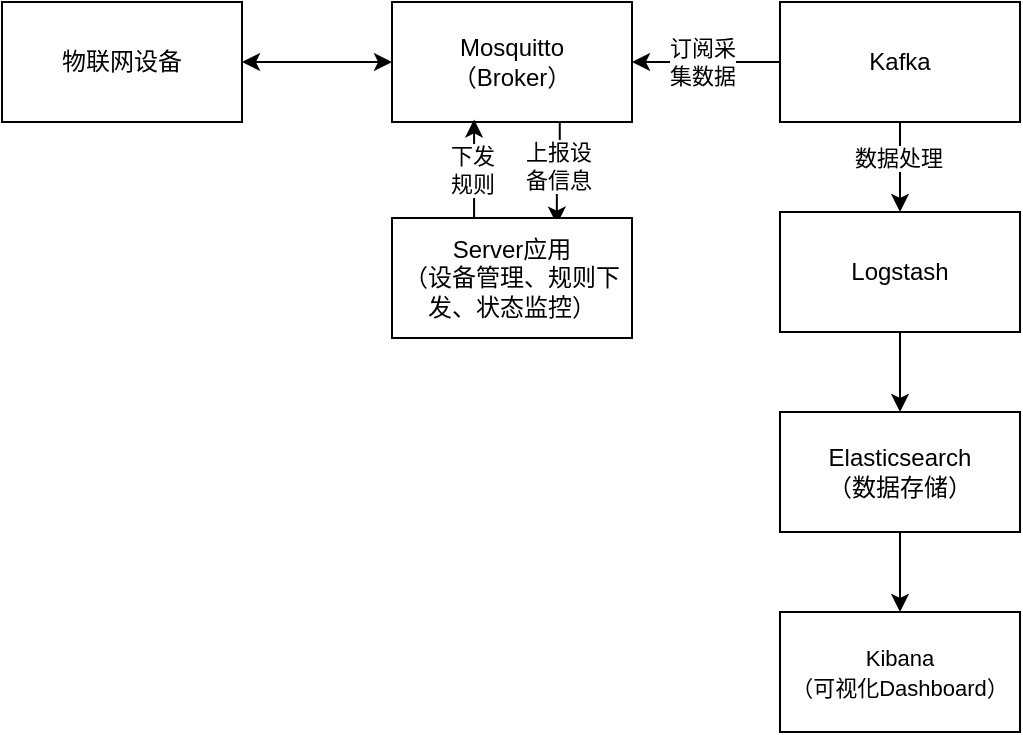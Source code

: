 <mxfile version="26.0.14">
  <diagram name="第 1 页" id="PvtnynNV7M-P_bDML6N9">
    <mxGraphModel dx="967" dy="573" grid="0" gridSize="10" guides="1" tooltips="1" connect="1" arrows="1" fold="1" page="1" pageScale="1" pageWidth="2339" pageHeight="3300" math="0" shadow="0">
      <root>
        <mxCell id="0" />
        <mxCell id="1" parent="0" />
        <mxCell id="tGZQAkcU19CuK300Gd-0-13" value="" style="edgeStyle=orthogonalEdgeStyle;rounded=0;orthogonalLoop=1;jettySize=auto;html=1;strokeColor=default;startArrow=classic;startFill=1;" edge="1" parent="1" source="tGZQAkcU19CuK300Gd-0-1" target="tGZQAkcU19CuK300Gd-0-2">
          <mxGeometry relative="1" as="geometry" />
        </mxCell>
        <mxCell id="tGZQAkcU19CuK300Gd-0-1" value="物联网设备" style="rounded=0;whiteSpace=wrap;html=1;" vertex="1" parent="1">
          <mxGeometry x="202" y="136" width="120" height="60" as="geometry" />
        </mxCell>
        <mxCell id="tGZQAkcU19CuK300Gd-0-14" value="" style="edgeStyle=orthogonalEdgeStyle;rounded=0;orthogonalLoop=1;jettySize=auto;html=1;startArrow=classic;startFill=1;endArrow=none;" edge="1" parent="1" source="tGZQAkcU19CuK300Gd-0-2" target="tGZQAkcU19CuK300Gd-0-3">
          <mxGeometry relative="1" as="geometry" />
        </mxCell>
        <mxCell id="tGZQAkcU19CuK300Gd-0-25" value="订阅采&lt;div&gt;集数据&lt;/div&gt;" style="edgeLabel;html=1;align=center;verticalAlign=middle;resizable=0;points=[];" vertex="1" connectable="0" parent="tGZQAkcU19CuK300Gd-0-14">
          <mxGeometry x="-0.054" relative="1" as="geometry">
            <mxPoint as="offset" />
          </mxGeometry>
        </mxCell>
        <mxCell id="tGZQAkcU19CuK300Gd-0-22" style="edgeStyle=orthogonalEdgeStyle;rounded=0;orthogonalLoop=1;jettySize=auto;html=1;exitX=0.699;exitY=0.988;exitDx=0;exitDy=0;exitPerimeter=0;entryX=0.687;entryY=0.055;entryDx=0;entryDy=0;entryPerimeter=0;" edge="1" parent="1" source="tGZQAkcU19CuK300Gd-0-2" target="tGZQAkcU19CuK300Gd-0-8">
          <mxGeometry relative="1" as="geometry">
            <mxPoint x="481" y="240" as="targetPoint" />
          </mxGeometry>
        </mxCell>
        <mxCell id="tGZQAkcU19CuK300Gd-0-23" value="上报设&lt;br&gt;备信息" style="edgeLabel;html=1;align=center;verticalAlign=middle;resizable=0;points=[];" vertex="1" connectable="0" parent="tGZQAkcU19CuK300Gd-0-22">
          <mxGeometry x="-0.22" y="-1" relative="1" as="geometry">
            <mxPoint y="1" as="offset" />
          </mxGeometry>
        </mxCell>
        <mxCell id="tGZQAkcU19CuK300Gd-0-2" value="Mosquitto&lt;br&gt;（Broker）" style="rounded=0;whiteSpace=wrap;html=1;" vertex="1" parent="1">
          <mxGeometry x="397" y="136" width="120" height="60" as="geometry" />
        </mxCell>
        <mxCell id="tGZQAkcU19CuK300Gd-0-15" value="" style="edgeStyle=orthogonalEdgeStyle;rounded=0;orthogonalLoop=1;jettySize=auto;html=1;" edge="1" parent="1" source="tGZQAkcU19CuK300Gd-0-3" target="tGZQAkcU19CuK300Gd-0-10">
          <mxGeometry relative="1" as="geometry" />
        </mxCell>
        <mxCell id="tGZQAkcU19CuK300Gd-0-16" value="数据处理" style="edgeLabel;html=1;align=center;verticalAlign=middle;resizable=0;points=[];" vertex="1" connectable="0" parent="tGZQAkcU19CuK300Gd-0-15">
          <mxGeometry x="-0.195" y="-1" relative="1" as="geometry">
            <mxPoint as="offset" />
          </mxGeometry>
        </mxCell>
        <mxCell id="tGZQAkcU19CuK300Gd-0-3" value="Kafka" style="rounded=0;whiteSpace=wrap;html=1;" vertex="1" parent="1">
          <mxGeometry x="591" y="136" width="120" height="60" as="geometry" />
        </mxCell>
        <mxCell id="tGZQAkcU19CuK300Gd-0-19" value="" style="edgeStyle=orthogonalEdgeStyle;rounded=0;orthogonalLoop=1;jettySize=auto;html=1;exitX=0.342;exitY=0.01;exitDx=0;exitDy=0;exitPerimeter=0;entryX=0.342;entryY=0.979;entryDx=0;entryDy=0;entryPerimeter=0;" edge="1" parent="1" source="tGZQAkcU19CuK300Gd-0-8" target="tGZQAkcU19CuK300Gd-0-2">
          <mxGeometry relative="1" as="geometry" />
        </mxCell>
        <mxCell id="tGZQAkcU19CuK300Gd-0-24" value="下发&lt;div&gt;规则&lt;/div&gt;" style="edgeLabel;html=1;align=center;verticalAlign=middle;resizable=0;points=[];" vertex="1" connectable="0" parent="tGZQAkcU19CuK300Gd-0-19">
          <mxGeometry x="-0.023" relative="1" as="geometry">
            <mxPoint x="-1" as="offset" />
          </mxGeometry>
        </mxCell>
        <mxCell id="tGZQAkcU19CuK300Gd-0-8" value="Server应用&lt;br&gt;（设备管理、规则下发、状态监控）" style="rounded=0;whiteSpace=wrap;html=1;" vertex="1" parent="1">
          <mxGeometry x="397" y="244" width="120" height="60" as="geometry" />
        </mxCell>
        <mxCell id="tGZQAkcU19CuK300Gd-0-18" value="" style="edgeStyle=orthogonalEdgeStyle;rounded=0;orthogonalLoop=1;jettySize=auto;html=1;" edge="1" parent="1" source="tGZQAkcU19CuK300Gd-0-9" target="tGZQAkcU19CuK300Gd-0-12">
          <mxGeometry relative="1" as="geometry" />
        </mxCell>
        <mxCell id="tGZQAkcU19CuK300Gd-0-9" value="Elasticsearch&lt;br&gt;（数据存储）" style="rounded=0;whiteSpace=wrap;html=1;" vertex="1" parent="1">
          <mxGeometry x="591" y="341" width="120" height="60" as="geometry" />
        </mxCell>
        <mxCell id="tGZQAkcU19CuK300Gd-0-17" value="" style="edgeStyle=orthogonalEdgeStyle;rounded=0;orthogonalLoop=1;jettySize=auto;html=1;" edge="1" parent="1" source="tGZQAkcU19CuK300Gd-0-10" target="tGZQAkcU19CuK300Gd-0-9">
          <mxGeometry relative="1" as="geometry" />
        </mxCell>
        <mxCell id="tGZQAkcU19CuK300Gd-0-10" value="Logstash" style="rounded=0;whiteSpace=wrap;html=1;" vertex="1" parent="1">
          <mxGeometry x="591" y="241" width="120" height="60" as="geometry" />
        </mxCell>
        <mxCell id="tGZQAkcU19CuK300Gd-0-12" value="&lt;font style=&quot;font-size: 11px;&quot;&gt;Kibana&lt;br&gt;（可视化Dashboard）&lt;/font&gt;" style="rounded=0;whiteSpace=wrap;html=1;" vertex="1" parent="1">
          <mxGeometry x="591" y="441" width="120" height="60" as="geometry" />
        </mxCell>
      </root>
    </mxGraphModel>
  </diagram>
</mxfile>
